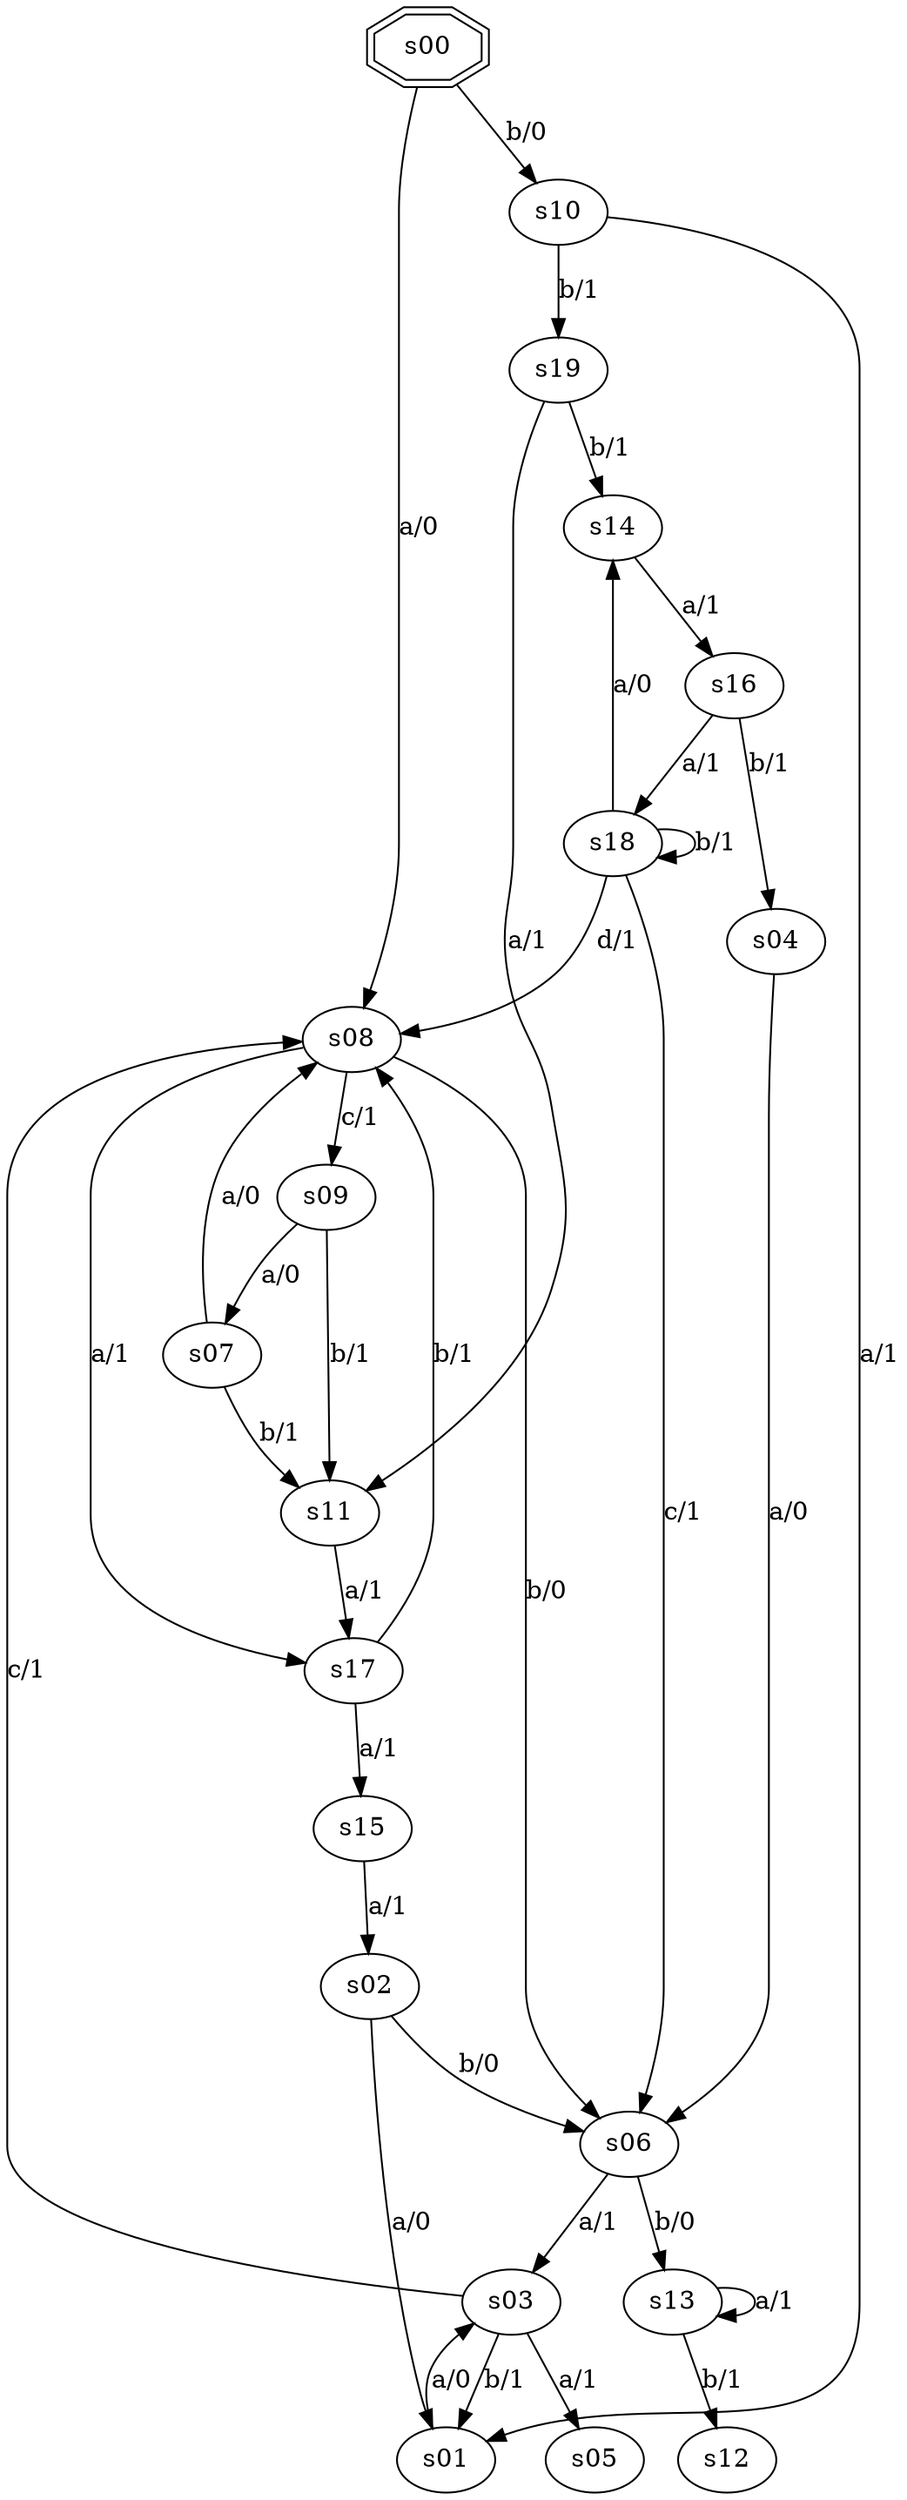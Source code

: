 digraph graph_043 {
	s00 -> s08 [label="a/0"];
	s00 -> s10 [label="b/0"];
	s01 -> s03 [label="a/0"];
	s02 -> s01 [label="a/0"];
	s02 -> s06 [label="b/0"];
	s03 -> s05 [label="a/1"];
	s03 -> s01 [label="b/1"];
	s03 -> s08 [label="c/1"];
	s04 -> s06 [label="a/0"];
	s06 -> s03 [label="a/1"];
	s06 -> s13 [label="b/0"];
	s07 -> s08 [label="a/0"];
	s07 -> s11 [label="b/1"];
	s08 -> s17 [label="a/1"];
	s08 -> s06 [label="b/0"];
	s08 -> s09 [label="c/1"];
	s09 -> s07 [label="a/0"];
	s09 -> s11 [label="b/1"];
	s10 -> s01 [label="a/1"];
	s10 -> s19 [label="b/1"];
	s11 -> s17 [label="a/1"];
	s13 -> s13 [label="a/1"];
	s13 -> s12 [label="b/1"];
	s14 -> s16 [label="a/1"];
	s15 -> s02 [label="a/1"];
	s16 -> s18 [label="a/1"];
	s16 -> s04 [label="b/1"];
	s17 -> s15 [label="a/1"];
	s17 -> s08 [label="b/1"];
	s18 -> s14 [label="a/0"];
	s18 -> s18 [label="b/1"];
	s18 -> s06 [label="c/1"];
	s18 -> s08 [label="d/1"];
	s19 -> s11 [label="a/1"];
	s19 -> s14 [label="b/1"];
	s00 [shape=doubleoctagon];
}